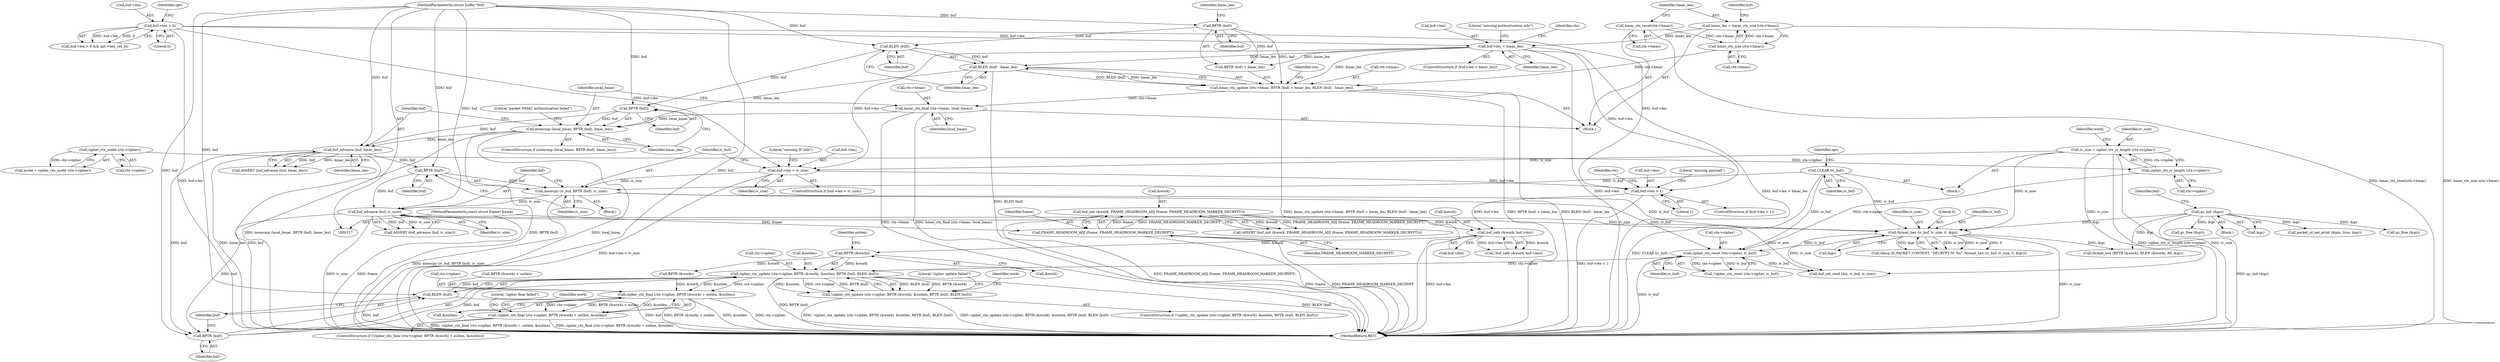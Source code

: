 digraph "1_openvpn_11d21349a4e7e38a025849479b36ace7c2eec2ee@API" {
"1000308" [label="(Call,cipher_ctx_update (ctx->cipher, BPTR (&work), &outlen, BPTR (buf), BLEN (buf)))"];
"1000289" [label="(Call,cipher_ctx_reset (ctx->cipher, iv_buf))"];
"1000225" [label="(Call,cipher_ctx_iv_length (ctx->cipher))"];
"1000218" [label="(Call,cipher_ctx_mode (ctx->cipher))"];
"1000238" [label="(Call,CLEAR (iv_buf))"];
"1000273" [label="(Call,format_hex (iv_buf, iv_size, 0, &gc))"];
"1000255" [label="(Call,memcpy (iv_buf, BPTR (buf), iv_size))"];
"1000257" [label="(Call,BPTR (buf))"];
"1000207" [label="(Call,buf_advance (buf, hmac_len))"];
"1000201" [label="(Call,BPTR (buf))"];
"1000190" [label="(Call,BLEN (buf))"];
"1000186" [label="(Call,BPTR (buf))"];
"1000118" [label="(MethodParameterIn,struct buffer *buf)"];
"1000199" [label="(Call,memcmp (local_hmac, BPTR (buf), hmac_len))"];
"1000193" [label="(Call,hmac_ctx_final (ctx->hmac, local_hmac))"];
"1000181" [label="(Call,hmac_ctx_update (ctx->hmac, BPTR (buf) + hmac_len, BLEN (buf) - hmac_len))"];
"1000169" [label="(Call,hmac_ctx_size (ctx->hmac))"];
"1000163" [label="(Call,hmac_ctx_reset(ctx->hmac))"];
"1000174" [label="(Call,buf->len < hmac_len)"];
"1000133" [label="(Call,buf->len > 0)"];
"1000167" [label="(Call,hmac_len = hmac_ctx_size (ctx->hmac))"];
"1000189" [label="(Call,BLEN (buf) - hmac_len)"];
"1000248" [label="(Call,buf->len < iv_size)"];
"1000223" [label="(Call,iv_size = cipher_ctx_iv_length (ctx->cipher))"];
"1000261" [label="(Call,buf_advance (buf, iv_size))"];
"1000128" [label="(Call,gc_init (&gc))"];
"1000312" [label="(Call,BPTR (&work))"];
"1000298" [label="(Call,buf_safe (&work, buf->len))"];
"1000232" [label="(Call,buf_init (&work, FRAME_HEADROOM_ADJ (frame, FRAME_HEADROOM_MARKER_DECRYPT)))"];
"1000235" [label="(Call,FRAME_HEADROOM_ADJ (frame, FRAME_HEADROOM_MARKER_DECRYPT))"];
"1000121" [label="(MethodParameterIn,const struct frame* frame)"];
"1000280" [label="(Call,buf->len < 1)"];
"1000317" [label="(Call,BPTR (buf))"];
"1000319" [label="(Call,BLEN (buf))"];
"1000307" [label="(Call,!cipher_ctx_update (ctx->cipher, BPTR (&work), &outlen, BPTR (buf), BLEN (buf)))"];
"1000330" [label="(Call,cipher_ctx_final (ctx->cipher, BPTR (&work) + outlen, &outlen))"];
"1000329" [label="(Call,!cipher_ctx_final (ctx->cipher, BPTR (&work) + outlen, &outlen))"];
"1000224" [label="(Identifier,iv_size)"];
"1000133" [label="(Call,buf->len > 0)"];
"1000226" [label="(Call,ctx->cipher)"];
"1000275" [label="(Identifier,iv_size)"];
"1000137" [label="(Literal,0)"];
"1000279" [label="(ControlStructure,if (buf->len < 1))"];
"1000277" [label="(Call,&gc)"];
"1000134" [label="(Call,buf->len)"];
"1000118" [label="(MethodParameterIn,struct buffer *buf)"];
"1000252" [label="(Identifier,iv_size)"];
"1000203" [label="(Identifier,hmac_len)"];
"1000257" [label="(Call,BPTR (buf))"];
"1000335" [label="(Call,BPTR (&work))"];
"1000187" [label="(Identifier,buf)"];
"1000129" [label="(Call,&gc)"];
"1000183" [label="(Identifier,ctx)"];
"1000201" [label="(Call,BPTR (buf))"];
"1000233" [label="(Call,&work)"];
"1000301" [label="(Call,buf->len)"];
"1000135" [label="(Identifier,buf)"];
"1000139" [label="(Identifier,opt)"];
"1000260" [label="(Call,ASSERT (buf_advance (buf, iv_size)))"];
"1000175" [label="(Call,buf->len)"];
"1000298" [label="(Call,buf_safe (&work, buf->len))"];
"1000180" [label="(Literal,\"missing authentication info\")"];
"1000312" [label="(Call,BPTR (&work))"];
"1000297" [label="(Call,!buf_safe (&work, buf->len))"];
"1000132" [label="(Call,buf->len > 0 && opt->key_ctx_bi)"];
"1000325" [label="(Identifier,work)"];
"1000225" [label="(Call,cipher_ctx_iv_length (ctx->cipher))"];
"1000308" [label="(Call,cipher_ctx_update (ctx->cipher, BPTR (&work), &outlen, BPTR (buf), BLEN (buf)))"];
"1000188" [label="(Identifier,hmac_len)"];
"1000246" [label="(Block,)"];
"1000322" [label="(Literal,\"cipher update failed\")"];
"1000181" [label="(Call,hmac_ctx_update (ctx->hmac, BPTR (buf) + hmac_len, BLEN (buf) - hmac_len))"];
"1000316" [label="(Identifier,outlen)"];
"1000270" [label="(Call,dmsg (D_PACKET_CONTENT, \"DECRYPT IV: %s\", format_hex (iv_buf, iv_size, 0, &gc)))"];
"1000339" [label="(Call,&outlen)"];
"1000185" [label="(Call,BPTR (buf) + hmac_len)"];
"1000199" [label="(Call,memcmp (local_hmac, BPTR (buf), hmac_len))"];
"1000209" [label="(Identifier,hmac_len)"];
"1000173" [label="(ControlStructure,if (buf->len < hmac_len))"];
"1000258" [label="(Identifier,buf)"];
"1000330" [label="(Call,cipher_ctx_final (ctx->cipher, BPTR (&work) + outlen, &outlen))"];
"1000299" [label="(Call,&work)"];
"1000194" [label="(Call,ctx->hmac)"];
"1000329" [label="(Call,!cipher_ctx_final (ctx->cipher, BPTR (&work) + outlen, &outlen))"];
"1000168" [label="(Identifier,hmac_len)"];
"1000286" [label="(Literal,\"missing payload\")"];
"1000191" [label="(Identifier,buf)"];
"1000261" [label="(Call,buf_advance (buf, iv_size))"];
"1000198" [label="(ControlStructure,if (memcmp (local_hmac, BPTR (buf), hmac_len)))"];
"1000345" [label="(Identifier,work)"];
"1000259" [label="(Identifier,iv_size)"];
"1000189" [label="(Call,BLEN (buf) - hmac_len)"];
"1000235" [label="(Call,FRAME_HEADROOM_ADJ (frame, FRAME_HEADROOM_MARKER_DECRYPT))"];
"1000306" [label="(ControlStructure,if (!cipher_ctx_update (ctx->cipher, BPTR (&work), &outlen, BPTR (buf), BLEN (buf))))"];
"1000284" [label="(Literal,1)"];
"1000232" [label="(Call,buf_init (&work, FRAME_HEADROOM_ADJ (frame, FRAME_HEADROOM_MARKER_DECRYPT)))"];
"1000334" [label="(Call,BPTR (&work) + outlen)"];
"1000216" [label="(Call,mode = cipher_ctx_mode (ctx->cipher))"];
"1000169" [label="(Call,hmac_ctx_size (ctx->hmac))"];
"1000263" [label="(Identifier,iv_size)"];
"1000190" [label="(Call,BLEN (buf))"];
"1000254" [label="(Literal,\"missing IV info\")"];
"1000291" [label="(Identifier,ctx)"];
"1000200" [label="(Identifier,local_hmac)"];
"1000186" [label="(Call,BPTR (buf))"];
"1000411" [label="(Call,buf_set_read (&b, iv_buf, iv_size))"];
"1000309" [label="(Call,ctx->cipher)"];
"1000195" [label="(Identifier,ctx)"];
"1000342" [label="(Literal,\"cipher final failed\")"];
"1000315" [label="(Call,&outlen)"];
"1000234" [label="(Identifier,work)"];
"1000197" [label="(Identifier,local_hmac)"];
"1000248" [label="(Call,buf->len < iv_size)"];
"1000318" [label="(Identifier,buf)"];
"1000176" [label="(Identifier,buf)"];
"1000170" [label="(Call,ctx->hmac)"];
"1000290" [label="(Call,ctx->cipher)"];
"1000351" [label="(Call,format_hex (BPTR (&work), BLEN (&work), 80, &gc))"];
"1000121" [label="(MethodParameterIn,const struct frame* frame)"];
"1000163" [label="(Call,hmac_ctx_reset(ctx->hmac))"];
"1000238" [label="(Call,CLEAR (iv_buf))"];
"1000539" [label="(Call,gc_free (&gc))"];
"1000293" [label="(Identifier,iv_buf)"];
"1000223" [label="(Call,iv_size = cipher_ctx_iv_length (ctx->cipher))"];
"1000122" [label="(Block,)"];
"1000193" [label="(Call,hmac_ctx_final (ctx->hmac, local_hmac))"];
"1000207" [label="(Call,buf_advance (buf, hmac_len))"];
"1000276" [label="(Literal,0)"];
"1000262" [label="(Identifier,buf)"];
"1000320" [label="(Identifier,buf)"];
"1000255" [label="(Call,memcpy (iv_buf, BPTR (buf), iv_size))"];
"1000288" [label="(Call,!cipher_ctx_reset (ctx->cipher, iv_buf))"];
"1000192" [label="(Identifier,hmac_len)"];
"1000289" [label="(Call,cipher_ctx_reset (ctx->cipher, iv_buf))"];
"1000239" [label="(Identifier,iv_buf)"];
"1000280" [label="(Call,buf->len < 1)"];
"1000128" [label="(Call,gc_init (&gc))"];
"1000218" [label="(Call,cipher_ctx_mode (ctx->cipher))"];
"1000313" [label="(Call,&work)"];
"1000247" [label="(ControlStructure,if (buf->len < iv_size))"];
"1000182" [label="(Call,ctx->hmac)"];
"1000174" [label="(Call,buf->len < hmac_len)"];
"1000164" [label="(Call,ctx->hmac)"];
"1000256" [label="(Identifier,iv_buf)"];
"1000219" [label="(Call,ctx->cipher)"];
"1000214" [label="(Block,)"];
"1000178" [label="(Identifier,hmac_len)"];
"1000281" [label="(Call,buf->len)"];
"1000205" [label="(Literal,\"packet HMAC authentication failed\")"];
"1000236" [label="(Identifier,frame)"];
"1000328" [label="(ControlStructure,if (!cipher_ctx_final (ctx->cipher, BPTR (&work) + outlen, &outlen)))"];
"1000249" [label="(Call,buf->len)"];
"1000273" [label="(Call,format_hex (iv_buf, iv_size, 0, &gc))"];
"1000528" [label="(Call,packet_id_net_print (&pin, true, &gc))"];
"1000231" [label="(Call,ASSERT (buf_init (&work, FRAME_HEADROOM_ADJ (frame, FRAME_HEADROOM_MARKER_DECRYPT))))"];
"1000237" [label="(Identifier,FRAME_HEADROOM_MARKER_DECRYPT)"];
"1000206" [label="(Call,ASSERT (buf_advance (buf, hmac_len)))"];
"1000319" [label="(Call,BLEN (buf))"];
"1000331" [label="(Call,ctx->cipher)"];
"1000551" [label="(Call,gc_free (&gc))"];
"1000556" [label="(MethodReturn,RET)"];
"1000243" [label="(Identifier,opt)"];
"1000317" [label="(Call,BPTR (buf))"];
"1000208" [label="(Identifier,buf)"];
"1000307" [label="(Call,!cipher_ctx_update (ctx->cipher, BPTR (&work), &outlen, BPTR (buf), BLEN (buf)))"];
"1000160" [label="(Block,)"];
"1000202" [label="(Identifier,buf)"];
"1000167" [label="(Call,hmac_len = hmac_ctx_size (ctx->hmac))"];
"1000274" [label="(Identifier,iv_buf)"];
"1000308" -> "1000307"  [label="AST: "];
"1000308" -> "1000319"  [label="CFG: "];
"1000309" -> "1000308"  [label="AST: "];
"1000312" -> "1000308"  [label="AST: "];
"1000315" -> "1000308"  [label="AST: "];
"1000317" -> "1000308"  [label="AST: "];
"1000319" -> "1000308"  [label="AST: "];
"1000307" -> "1000308"  [label="CFG: "];
"1000308" -> "1000556"  [label="DDG: BLEN (buf)"];
"1000308" -> "1000556"  [label="DDG: BPTR (buf)"];
"1000308" -> "1000307"  [label="DDG: BLEN (buf)"];
"1000308" -> "1000307"  [label="DDG: BPTR (&work)"];
"1000308" -> "1000307"  [label="DDG: &outlen"];
"1000308" -> "1000307"  [label="DDG: ctx->cipher"];
"1000308" -> "1000307"  [label="DDG: BPTR (buf)"];
"1000289" -> "1000308"  [label="DDG: ctx->cipher"];
"1000312" -> "1000308"  [label="DDG: &work"];
"1000317" -> "1000308"  [label="DDG: buf"];
"1000319" -> "1000308"  [label="DDG: buf"];
"1000308" -> "1000330"  [label="DDG: ctx->cipher"];
"1000308" -> "1000330"  [label="DDG: &outlen"];
"1000289" -> "1000288"  [label="AST: "];
"1000289" -> "1000293"  [label="CFG: "];
"1000290" -> "1000289"  [label="AST: "];
"1000293" -> "1000289"  [label="AST: "];
"1000288" -> "1000289"  [label="CFG: "];
"1000289" -> "1000556"  [label="DDG: iv_buf"];
"1000289" -> "1000288"  [label="DDG: ctx->cipher"];
"1000289" -> "1000288"  [label="DDG: iv_buf"];
"1000225" -> "1000289"  [label="DDG: ctx->cipher"];
"1000238" -> "1000289"  [label="DDG: iv_buf"];
"1000273" -> "1000289"  [label="DDG: iv_buf"];
"1000255" -> "1000289"  [label="DDG: iv_buf"];
"1000289" -> "1000411"  [label="DDG: iv_buf"];
"1000225" -> "1000223"  [label="AST: "];
"1000225" -> "1000226"  [label="CFG: "];
"1000226" -> "1000225"  [label="AST: "];
"1000223" -> "1000225"  [label="CFG: "];
"1000225" -> "1000223"  [label="DDG: ctx->cipher"];
"1000218" -> "1000225"  [label="DDG: ctx->cipher"];
"1000218" -> "1000216"  [label="AST: "];
"1000218" -> "1000219"  [label="CFG: "];
"1000219" -> "1000218"  [label="AST: "];
"1000216" -> "1000218"  [label="CFG: "];
"1000218" -> "1000216"  [label="DDG: ctx->cipher"];
"1000238" -> "1000214"  [label="AST: "];
"1000238" -> "1000239"  [label="CFG: "];
"1000239" -> "1000238"  [label="AST: "];
"1000243" -> "1000238"  [label="CFG: "];
"1000238" -> "1000556"  [label="DDG: CLEAR (iv_buf)"];
"1000238" -> "1000255"  [label="DDG: iv_buf"];
"1000238" -> "1000273"  [label="DDG: iv_buf"];
"1000273" -> "1000270"  [label="AST: "];
"1000273" -> "1000277"  [label="CFG: "];
"1000274" -> "1000273"  [label="AST: "];
"1000275" -> "1000273"  [label="AST: "];
"1000276" -> "1000273"  [label="AST: "];
"1000277" -> "1000273"  [label="AST: "];
"1000270" -> "1000273"  [label="CFG: "];
"1000273" -> "1000556"  [label="DDG: iv_size"];
"1000273" -> "1000270"  [label="DDG: iv_buf"];
"1000273" -> "1000270"  [label="DDG: iv_size"];
"1000273" -> "1000270"  [label="DDG: 0"];
"1000273" -> "1000270"  [label="DDG: &gc"];
"1000255" -> "1000273"  [label="DDG: iv_buf"];
"1000261" -> "1000273"  [label="DDG: iv_size"];
"1000223" -> "1000273"  [label="DDG: iv_size"];
"1000128" -> "1000273"  [label="DDG: &gc"];
"1000273" -> "1000351"  [label="DDG: &gc"];
"1000273" -> "1000411"  [label="DDG: iv_size"];
"1000255" -> "1000246"  [label="AST: "];
"1000255" -> "1000259"  [label="CFG: "];
"1000256" -> "1000255"  [label="AST: "];
"1000257" -> "1000255"  [label="AST: "];
"1000259" -> "1000255"  [label="AST: "];
"1000262" -> "1000255"  [label="CFG: "];
"1000255" -> "1000556"  [label="DDG: memcpy (iv_buf, BPTR (buf), iv_size)"];
"1000257" -> "1000255"  [label="DDG: buf"];
"1000248" -> "1000255"  [label="DDG: iv_size"];
"1000255" -> "1000261"  [label="DDG: iv_size"];
"1000257" -> "1000258"  [label="CFG: "];
"1000258" -> "1000257"  [label="AST: "];
"1000259" -> "1000257"  [label="CFG: "];
"1000207" -> "1000257"  [label="DDG: buf"];
"1000118" -> "1000257"  [label="DDG: buf"];
"1000257" -> "1000261"  [label="DDG: buf"];
"1000207" -> "1000206"  [label="AST: "];
"1000207" -> "1000209"  [label="CFG: "];
"1000208" -> "1000207"  [label="AST: "];
"1000209" -> "1000207"  [label="AST: "];
"1000206" -> "1000207"  [label="CFG: "];
"1000207" -> "1000556"  [label="DDG: hmac_len"];
"1000207" -> "1000556"  [label="DDG: buf"];
"1000207" -> "1000206"  [label="DDG: buf"];
"1000207" -> "1000206"  [label="DDG: hmac_len"];
"1000201" -> "1000207"  [label="DDG: buf"];
"1000118" -> "1000207"  [label="DDG: buf"];
"1000199" -> "1000207"  [label="DDG: hmac_len"];
"1000207" -> "1000317"  [label="DDG: buf"];
"1000201" -> "1000199"  [label="AST: "];
"1000201" -> "1000202"  [label="CFG: "];
"1000202" -> "1000201"  [label="AST: "];
"1000203" -> "1000201"  [label="CFG: "];
"1000201" -> "1000199"  [label="DDG: buf"];
"1000190" -> "1000201"  [label="DDG: buf"];
"1000118" -> "1000201"  [label="DDG: buf"];
"1000190" -> "1000189"  [label="AST: "];
"1000190" -> "1000191"  [label="CFG: "];
"1000191" -> "1000190"  [label="AST: "];
"1000192" -> "1000190"  [label="CFG: "];
"1000190" -> "1000189"  [label="DDG: buf"];
"1000186" -> "1000190"  [label="DDG: buf"];
"1000118" -> "1000190"  [label="DDG: buf"];
"1000186" -> "1000185"  [label="AST: "];
"1000186" -> "1000187"  [label="CFG: "];
"1000187" -> "1000186"  [label="AST: "];
"1000188" -> "1000186"  [label="CFG: "];
"1000186" -> "1000181"  [label="DDG: buf"];
"1000186" -> "1000185"  [label="DDG: buf"];
"1000118" -> "1000186"  [label="DDG: buf"];
"1000118" -> "1000117"  [label="AST: "];
"1000118" -> "1000556"  [label="DDG: buf"];
"1000118" -> "1000261"  [label="DDG: buf"];
"1000118" -> "1000317"  [label="DDG: buf"];
"1000118" -> "1000319"  [label="DDG: buf"];
"1000199" -> "1000198"  [label="AST: "];
"1000199" -> "1000203"  [label="CFG: "];
"1000200" -> "1000199"  [label="AST: "];
"1000203" -> "1000199"  [label="AST: "];
"1000205" -> "1000199"  [label="CFG: "];
"1000208" -> "1000199"  [label="CFG: "];
"1000199" -> "1000556"  [label="DDG: BPTR (buf)"];
"1000199" -> "1000556"  [label="DDG: local_hmac"];
"1000199" -> "1000556"  [label="DDG: memcmp (local_hmac, BPTR (buf), hmac_len)"];
"1000193" -> "1000199"  [label="DDG: local_hmac"];
"1000189" -> "1000199"  [label="DDG: hmac_len"];
"1000193" -> "1000160"  [label="AST: "];
"1000193" -> "1000197"  [label="CFG: "];
"1000194" -> "1000193"  [label="AST: "];
"1000197" -> "1000193"  [label="AST: "];
"1000200" -> "1000193"  [label="CFG: "];
"1000193" -> "1000556"  [label="DDG: ctx->hmac"];
"1000193" -> "1000556"  [label="DDG: hmac_ctx_final (ctx->hmac, local_hmac)"];
"1000181" -> "1000193"  [label="DDG: ctx->hmac"];
"1000181" -> "1000160"  [label="AST: "];
"1000181" -> "1000189"  [label="CFG: "];
"1000182" -> "1000181"  [label="AST: "];
"1000185" -> "1000181"  [label="AST: "];
"1000189" -> "1000181"  [label="AST: "];
"1000195" -> "1000181"  [label="CFG: "];
"1000181" -> "1000556"  [label="DDG: BPTR (buf) + hmac_len"];
"1000181" -> "1000556"  [label="DDG: BLEN (buf) - hmac_len"];
"1000181" -> "1000556"  [label="DDG: hmac_ctx_update (ctx->hmac, BPTR (buf) + hmac_len, BLEN (buf) - hmac_len)"];
"1000169" -> "1000181"  [label="DDG: ctx->hmac"];
"1000174" -> "1000181"  [label="DDG: hmac_len"];
"1000189" -> "1000181"  [label="DDG: BLEN (buf)"];
"1000189" -> "1000181"  [label="DDG: hmac_len"];
"1000169" -> "1000167"  [label="AST: "];
"1000169" -> "1000170"  [label="CFG: "];
"1000170" -> "1000169"  [label="AST: "];
"1000167" -> "1000169"  [label="CFG: "];
"1000169" -> "1000167"  [label="DDG: ctx->hmac"];
"1000163" -> "1000169"  [label="DDG: ctx->hmac"];
"1000163" -> "1000160"  [label="AST: "];
"1000163" -> "1000164"  [label="CFG: "];
"1000164" -> "1000163"  [label="AST: "];
"1000168" -> "1000163"  [label="CFG: "];
"1000163" -> "1000556"  [label="DDG: hmac_ctx_reset(ctx->hmac)"];
"1000174" -> "1000173"  [label="AST: "];
"1000174" -> "1000178"  [label="CFG: "];
"1000175" -> "1000174"  [label="AST: "];
"1000178" -> "1000174"  [label="AST: "];
"1000180" -> "1000174"  [label="CFG: "];
"1000183" -> "1000174"  [label="CFG: "];
"1000174" -> "1000556"  [label="DDG: buf->len < hmac_len"];
"1000174" -> "1000556"  [label="DDG: buf->len"];
"1000133" -> "1000174"  [label="DDG: buf->len"];
"1000167" -> "1000174"  [label="DDG: hmac_len"];
"1000174" -> "1000185"  [label="DDG: hmac_len"];
"1000174" -> "1000189"  [label="DDG: hmac_len"];
"1000174" -> "1000248"  [label="DDG: buf->len"];
"1000174" -> "1000280"  [label="DDG: buf->len"];
"1000133" -> "1000132"  [label="AST: "];
"1000133" -> "1000137"  [label="CFG: "];
"1000134" -> "1000133"  [label="AST: "];
"1000137" -> "1000133"  [label="AST: "];
"1000139" -> "1000133"  [label="CFG: "];
"1000132" -> "1000133"  [label="CFG: "];
"1000133" -> "1000556"  [label="DDG: buf->len"];
"1000133" -> "1000132"  [label="DDG: buf->len"];
"1000133" -> "1000132"  [label="DDG: 0"];
"1000133" -> "1000248"  [label="DDG: buf->len"];
"1000133" -> "1000280"  [label="DDG: buf->len"];
"1000167" -> "1000160"  [label="AST: "];
"1000168" -> "1000167"  [label="AST: "];
"1000176" -> "1000167"  [label="CFG: "];
"1000167" -> "1000556"  [label="DDG: hmac_ctx_size (ctx->hmac)"];
"1000189" -> "1000192"  [label="CFG: "];
"1000192" -> "1000189"  [label="AST: "];
"1000189" -> "1000556"  [label="DDG: BLEN (buf)"];
"1000248" -> "1000247"  [label="AST: "];
"1000248" -> "1000252"  [label="CFG: "];
"1000249" -> "1000248"  [label="AST: "];
"1000252" -> "1000248"  [label="AST: "];
"1000254" -> "1000248"  [label="CFG: "];
"1000256" -> "1000248"  [label="CFG: "];
"1000248" -> "1000556"  [label="DDG: buf->len < iv_size"];
"1000223" -> "1000248"  [label="DDG: iv_size"];
"1000248" -> "1000280"  [label="DDG: buf->len"];
"1000223" -> "1000214"  [label="AST: "];
"1000224" -> "1000223"  [label="AST: "];
"1000234" -> "1000223"  [label="CFG: "];
"1000223" -> "1000556"  [label="DDG: cipher_ctx_iv_length (ctx->cipher)"];
"1000223" -> "1000556"  [label="DDG: iv_size"];
"1000223" -> "1000411"  [label="DDG: iv_size"];
"1000261" -> "1000260"  [label="AST: "];
"1000261" -> "1000263"  [label="CFG: "];
"1000262" -> "1000261"  [label="AST: "];
"1000263" -> "1000261"  [label="AST: "];
"1000260" -> "1000261"  [label="CFG: "];
"1000261" -> "1000556"  [label="DDG: iv_size"];
"1000261" -> "1000260"  [label="DDG: buf"];
"1000261" -> "1000260"  [label="DDG: iv_size"];
"1000261" -> "1000317"  [label="DDG: buf"];
"1000261" -> "1000411"  [label="DDG: iv_size"];
"1000128" -> "1000122"  [label="AST: "];
"1000128" -> "1000129"  [label="CFG: "];
"1000129" -> "1000128"  [label="AST: "];
"1000135" -> "1000128"  [label="CFG: "];
"1000128" -> "1000556"  [label="DDG: gc_init (&gc)"];
"1000128" -> "1000351"  [label="DDG: &gc"];
"1000128" -> "1000528"  [label="DDG: &gc"];
"1000128" -> "1000539"  [label="DDG: &gc"];
"1000128" -> "1000551"  [label="DDG: &gc"];
"1000312" -> "1000313"  [label="CFG: "];
"1000313" -> "1000312"  [label="AST: "];
"1000316" -> "1000312"  [label="CFG: "];
"1000298" -> "1000312"  [label="DDG: &work"];
"1000312" -> "1000335"  [label="DDG: &work"];
"1000298" -> "1000297"  [label="AST: "];
"1000298" -> "1000301"  [label="CFG: "];
"1000299" -> "1000298"  [label="AST: "];
"1000301" -> "1000298"  [label="AST: "];
"1000297" -> "1000298"  [label="CFG: "];
"1000298" -> "1000556"  [label="DDG: buf->len"];
"1000298" -> "1000297"  [label="DDG: &work"];
"1000298" -> "1000297"  [label="DDG: buf->len"];
"1000232" -> "1000298"  [label="DDG: &work"];
"1000280" -> "1000298"  [label="DDG: buf->len"];
"1000232" -> "1000231"  [label="AST: "];
"1000232" -> "1000235"  [label="CFG: "];
"1000233" -> "1000232"  [label="AST: "];
"1000235" -> "1000232"  [label="AST: "];
"1000231" -> "1000232"  [label="CFG: "];
"1000232" -> "1000556"  [label="DDG: FRAME_HEADROOM_ADJ (frame, FRAME_HEADROOM_MARKER_DECRYPT)"];
"1000232" -> "1000231"  [label="DDG: &work"];
"1000232" -> "1000231"  [label="DDG: FRAME_HEADROOM_ADJ (frame, FRAME_HEADROOM_MARKER_DECRYPT)"];
"1000235" -> "1000232"  [label="DDG: frame"];
"1000235" -> "1000232"  [label="DDG: FRAME_HEADROOM_MARKER_DECRYPT"];
"1000235" -> "1000237"  [label="CFG: "];
"1000236" -> "1000235"  [label="AST: "];
"1000237" -> "1000235"  [label="AST: "];
"1000235" -> "1000556"  [label="DDG: FRAME_HEADROOM_MARKER_DECRYPT"];
"1000235" -> "1000556"  [label="DDG: frame"];
"1000121" -> "1000235"  [label="DDG: frame"];
"1000121" -> "1000117"  [label="AST: "];
"1000121" -> "1000556"  [label="DDG: frame"];
"1000280" -> "1000279"  [label="AST: "];
"1000280" -> "1000284"  [label="CFG: "];
"1000281" -> "1000280"  [label="AST: "];
"1000284" -> "1000280"  [label="AST: "];
"1000286" -> "1000280"  [label="CFG: "];
"1000291" -> "1000280"  [label="CFG: "];
"1000280" -> "1000556"  [label="DDG: buf->len < 1"];
"1000317" -> "1000318"  [label="CFG: "];
"1000318" -> "1000317"  [label="AST: "];
"1000320" -> "1000317"  [label="CFG: "];
"1000317" -> "1000319"  [label="DDG: buf"];
"1000319" -> "1000320"  [label="CFG: "];
"1000320" -> "1000319"  [label="AST: "];
"1000319" -> "1000556"  [label="DDG: buf"];
"1000307" -> "1000306"  [label="AST: "];
"1000322" -> "1000307"  [label="CFG: "];
"1000325" -> "1000307"  [label="CFG: "];
"1000307" -> "1000556"  [label="DDG: !cipher_ctx_update (ctx->cipher, BPTR (&work), &outlen, BPTR (buf), BLEN (buf))"];
"1000307" -> "1000556"  [label="DDG: cipher_ctx_update (ctx->cipher, BPTR (&work), &outlen, BPTR (buf), BLEN (buf))"];
"1000330" -> "1000329"  [label="AST: "];
"1000330" -> "1000339"  [label="CFG: "];
"1000331" -> "1000330"  [label="AST: "];
"1000334" -> "1000330"  [label="AST: "];
"1000339" -> "1000330"  [label="AST: "];
"1000329" -> "1000330"  [label="CFG: "];
"1000330" -> "1000556"  [label="DDG: BPTR (&work) + outlen"];
"1000330" -> "1000556"  [label="DDG: &outlen"];
"1000330" -> "1000556"  [label="DDG: ctx->cipher"];
"1000330" -> "1000329"  [label="DDG: ctx->cipher"];
"1000330" -> "1000329"  [label="DDG: BPTR (&work) + outlen"];
"1000330" -> "1000329"  [label="DDG: &outlen"];
"1000335" -> "1000330"  [label="DDG: &work"];
"1000329" -> "1000328"  [label="AST: "];
"1000342" -> "1000329"  [label="CFG: "];
"1000345" -> "1000329"  [label="CFG: "];
"1000329" -> "1000556"  [label="DDG: !cipher_ctx_final (ctx->cipher, BPTR (&work) + outlen, &outlen)"];
"1000329" -> "1000556"  [label="DDG: cipher_ctx_final (ctx->cipher, BPTR (&work) + outlen, &outlen)"];
}
